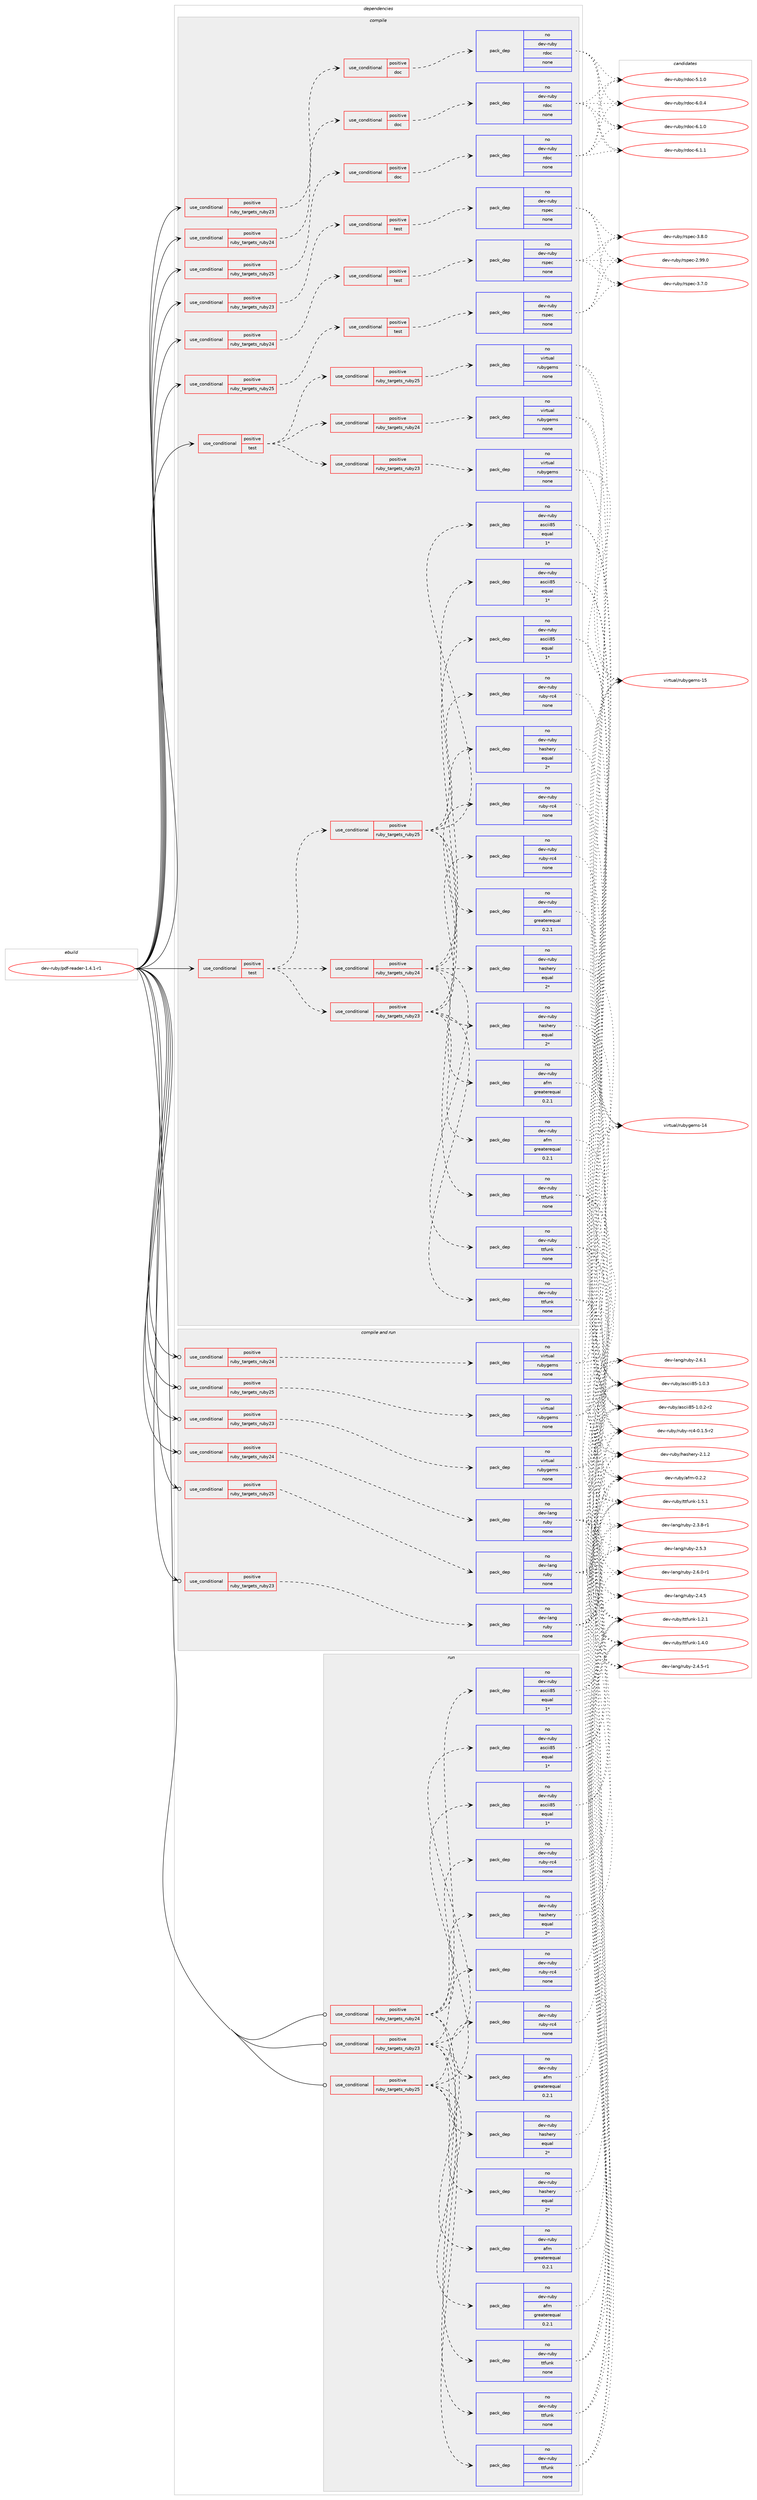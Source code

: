 digraph prolog {

# *************
# Graph options
# *************

newrank=true;
concentrate=true;
compound=true;
graph [rankdir=LR,fontname=Helvetica,fontsize=10,ranksep=1.5];#, ranksep=2.5, nodesep=0.2];
edge  [arrowhead=vee];
node  [fontname=Helvetica,fontsize=10];

# **********
# The ebuild
# **********

subgraph cluster_leftcol {
color=gray;
rank=same;
label=<<i>ebuild</i>>;
id [label="dev-ruby/pdf-reader-1.4.1-r1", color=red, width=4, href="../dev-ruby/pdf-reader-1.4.1-r1.svg"];
}

# ****************
# The dependencies
# ****************

subgraph cluster_midcol {
color=gray;
label=<<i>dependencies</i>>;
subgraph cluster_compile {
fillcolor="#eeeeee";
style=filled;
label=<<i>compile</i>>;
subgraph cond409122 {
dependency1510976 [label=<<TABLE BORDER="0" CELLBORDER="1" CELLSPACING="0" CELLPADDING="4"><TR><TD ROWSPAN="3" CELLPADDING="10">use_conditional</TD></TR><TR><TD>positive</TD></TR><TR><TD>ruby_targets_ruby23</TD></TR></TABLE>>, shape=none, color=red];
subgraph cond409123 {
dependency1510977 [label=<<TABLE BORDER="0" CELLBORDER="1" CELLSPACING="0" CELLPADDING="4"><TR><TD ROWSPAN="3" CELLPADDING="10">use_conditional</TD></TR><TR><TD>positive</TD></TR><TR><TD>doc</TD></TR></TABLE>>, shape=none, color=red];
subgraph pack1078348 {
dependency1510978 [label=<<TABLE BORDER="0" CELLBORDER="1" CELLSPACING="0" CELLPADDING="4" WIDTH="220"><TR><TD ROWSPAN="6" CELLPADDING="30">pack_dep</TD></TR><TR><TD WIDTH="110">no</TD></TR><TR><TD>dev-ruby</TD></TR><TR><TD>rdoc</TD></TR><TR><TD>none</TD></TR><TR><TD></TD></TR></TABLE>>, shape=none, color=blue];
}
dependency1510977:e -> dependency1510978:w [weight=20,style="dashed",arrowhead="vee"];
}
dependency1510976:e -> dependency1510977:w [weight=20,style="dashed",arrowhead="vee"];
}
id:e -> dependency1510976:w [weight=20,style="solid",arrowhead="vee"];
subgraph cond409124 {
dependency1510979 [label=<<TABLE BORDER="0" CELLBORDER="1" CELLSPACING="0" CELLPADDING="4"><TR><TD ROWSPAN="3" CELLPADDING="10">use_conditional</TD></TR><TR><TD>positive</TD></TR><TR><TD>ruby_targets_ruby23</TD></TR></TABLE>>, shape=none, color=red];
subgraph cond409125 {
dependency1510980 [label=<<TABLE BORDER="0" CELLBORDER="1" CELLSPACING="0" CELLPADDING="4"><TR><TD ROWSPAN="3" CELLPADDING="10">use_conditional</TD></TR><TR><TD>positive</TD></TR><TR><TD>test</TD></TR></TABLE>>, shape=none, color=red];
subgraph pack1078349 {
dependency1510981 [label=<<TABLE BORDER="0" CELLBORDER="1" CELLSPACING="0" CELLPADDING="4" WIDTH="220"><TR><TD ROWSPAN="6" CELLPADDING="30">pack_dep</TD></TR><TR><TD WIDTH="110">no</TD></TR><TR><TD>dev-ruby</TD></TR><TR><TD>rspec</TD></TR><TR><TD>none</TD></TR><TR><TD></TD></TR></TABLE>>, shape=none, color=blue];
}
dependency1510980:e -> dependency1510981:w [weight=20,style="dashed",arrowhead="vee"];
}
dependency1510979:e -> dependency1510980:w [weight=20,style="dashed",arrowhead="vee"];
}
id:e -> dependency1510979:w [weight=20,style="solid",arrowhead="vee"];
subgraph cond409126 {
dependency1510982 [label=<<TABLE BORDER="0" CELLBORDER="1" CELLSPACING="0" CELLPADDING="4"><TR><TD ROWSPAN="3" CELLPADDING="10">use_conditional</TD></TR><TR><TD>positive</TD></TR><TR><TD>ruby_targets_ruby24</TD></TR></TABLE>>, shape=none, color=red];
subgraph cond409127 {
dependency1510983 [label=<<TABLE BORDER="0" CELLBORDER="1" CELLSPACING="0" CELLPADDING="4"><TR><TD ROWSPAN="3" CELLPADDING="10">use_conditional</TD></TR><TR><TD>positive</TD></TR><TR><TD>doc</TD></TR></TABLE>>, shape=none, color=red];
subgraph pack1078350 {
dependency1510984 [label=<<TABLE BORDER="0" CELLBORDER="1" CELLSPACING="0" CELLPADDING="4" WIDTH="220"><TR><TD ROWSPAN="6" CELLPADDING="30">pack_dep</TD></TR><TR><TD WIDTH="110">no</TD></TR><TR><TD>dev-ruby</TD></TR><TR><TD>rdoc</TD></TR><TR><TD>none</TD></TR><TR><TD></TD></TR></TABLE>>, shape=none, color=blue];
}
dependency1510983:e -> dependency1510984:w [weight=20,style="dashed",arrowhead="vee"];
}
dependency1510982:e -> dependency1510983:w [weight=20,style="dashed",arrowhead="vee"];
}
id:e -> dependency1510982:w [weight=20,style="solid",arrowhead="vee"];
subgraph cond409128 {
dependency1510985 [label=<<TABLE BORDER="0" CELLBORDER="1" CELLSPACING="0" CELLPADDING="4"><TR><TD ROWSPAN="3" CELLPADDING="10">use_conditional</TD></TR><TR><TD>positive</TD></TR><TR><TD>ruby_targets_ruby24</TD></TR></TABLE>>, shape=none, color=red];
subgraph cond409129 {
dependency1510986 [label=<<TABLE BORDER="0" CELLBORDER="1" CELLSPACING="0" CELLPADDING="4"><TR><TD ROWSPAN="3" CELLPADDING="10">use_conditional</TD></TR><TR><TD>positive</TD></TR><TR><TD>test</TD></TR></TABLE>>, shape=none, color=red];
subgraph pack1078351 {
dependency1510987 [label=<<TABLE BORDER="0" CELLBORDER="1" CELLSPACING="0" CELLPADDING="4" WIDTH="220"><TR><TD ROWSPAN="6" CELLPADDING="30">pack_dep</TD></TR><TR><TD WIDTH="110">no</TD></TR><TR><TD>dev-ruby</TD></TR><TR><TD>rspec</TD></TR><TR><TD>none</TD></TR><TR><TD></TD></TR></TABLE>>, shape=none, color=blue];
}
dependency1510986:e -> dependency1510987:w [weight=20,style="dashed",arrowhead="vee"];
}
dependency1510985:e -> dependency1510986:w [weight=20,style="dashed",arrowhead="vee"];
}
id:e -> dependency1510985:w [weight=20,style="solid",arrowhead="vee"];
subgraph cond409130 {
dependency1510988 [label=<<TABLE BORDER="0" CELLBORDER="1" CELLSPACING="0" CELLPADDING="4"><TR><TD ROWSPAN="3" CELLPADDING="10">use_conditional</TD></TR><TR><TD>positive</TD></TR><TR><TD>ruby_targets_ruby25</TD></TR></TABLE>>, shape=none, color=red];
subgraph cond409131 {
dependency1510989 [label=<<TABLE BORDER="0" CELLBORDER="1" CELLSPACING="0" CELLPADDING="4"><TR><TD ROWSPAN="3" CELLPADDING="10">use_conditional</TD></TR><TR><TD>positive</TD></TR><TR><TD>doc</TD></TR></TABLE>>, shape=none, color=red];
subgraph pack1078352 {
dependency1510990 [label=<<TABLE BORDER="0" CELLBORDER="1" CELLSPACING="0" CELLPADDING="4" WIDTH="220"><TR><TD ROWSPAN="6" CELLPADDING="30">pack_dep</TD></TR><TR><TD WIDTH="110">no</TD></TR><TR><TD>dev-ruby</TD></TR><TR><TD>rdoc</TD></TR><TR><TD>none</TD></TR><TR><TD></TD></TR></TABLE>>, shape=none, color=blue];
}
dependency1510989:e -> dependency1510990:w [weight=20,style="dashed",arrowhead="vee"];
}
dependency1510988:e -> dependency1510989:w [weight=20,style="dashed",arrowhead="vee"];
}
id:e -> dependency1510988:w [weight=20,style="solid",arrowhead="vee"];
subgraph cond409132 {
dependency1510991 [label=<<TABLE BORDER="0" CELLBORDER="1" CELLSPACING="0" CELLPADDING="4"><TR><TD ROWSPAN="3" CELLPADDING="10">use_conditional</TD></TR><TR><TD>positive</TD></TR><TR><TD>ruby_targets_ruby25</TD></TR></TABLE>>, shape=none, color=red];
subgraph cond409133 {
dependency1510992 [label=<<TABLE BORDER="0" CELLBORDER="1" CELLSPACING="0" CELLPADDING="4"><TR><TD ROWSPAN="3" CELLPADDING="10">use_conditional</TD></TR><TR><TD>positive</TD></TR><TR><TD>test</TD></TR></TABLE>>, shape=none, color=red];
subgraph pack1078353 {
dependency1510993 [label=<<TABLE BORDER="0" CELLBORDER="1" CELLSPACING="0" CELLPADDING="4" WIDTH="220"><TR><TD ROWSPAN="6" CELLPADDING="30">pack_dep</TD></TR><TR><TD WIDTH="110">no</TD></TR><TR><TD>dev-ruby</TD></TR><TR><TD>rspec</TD></TR><TR><TD>none</TD></TR><TR><TD></TD></TR></TABLE>>, shape=none, color=blue];
}
dependency1510992:e -> dependency1510993:w [weight=20,style="dashed",arrowhead="vee"];
}
dependency1510991:e -> dependency1510992:w [weight=20,style="dashed",arrowhead="vee"];
}
id:e -> dependency1510991:w [weight=20,style="solid",arrowhead="vee"];
subgraph cond409134 {
dependency1510994 [label=<<TABLE BORDER="0" CELLBORDER="1" CELLSPACING="0" CELLPADDING="4"><TR><TD ROWSPAN="3" CELLPADDING="10">use_conditional</TD></TR><TR><TD>positive</TD></TR><TR><TD>test</TD></TR></TABLE>>, shape=none, color=red];
subgraph cond409135 {
dependency1510995 [label=<<TABLE BORDER="0" CELLBORDER="1" CELLSPACING="0" CELLPADDING="4"><TR><TD ROWSPAN="3" CELLPADDING="10">use_conditional</TD></TR><TR><TD>positive</TD></TR><TR><TD>ruby_targets_ruby23</TD></TR></TABLE>>, shape=none, color=red];
subgraph pack1078354 {
dependency1510996 [label=<<TABLE BORDER="0" CELLBORDER="1" CELLSPACING="0" CELLPADDING="4" WIDTH="220"><TR><TD ROWSPAN="6" CELLPADDING="30">pack_dep</TD></TR><TR><TD WIDTH="110">no</TD></TR><TR><TD>dev-ruby</TD></TR><TR><TD>afm</TD></TR><TR><TD>greaterequal</TD></TR><TR><TD>0.2.1</TD></TR></TABLE>>, shape=none, color=blue];
}
dependency1510995:e -> dependency1510996:w [weight=20,style="dashed",arrowhead="vee"];
subgraph pack1078355 {
dependency1510997 [label=<<TABLE BORDER="0" CELLBORDER="1" CELLSPACING="0" CELLPADDING="4" WIDTH="220"><TR><TD ROWSPAN="6" CELLPADDING="30">pack_dep</TD></TR><TR><TD WIDTH="110">no</TD></TR><TR><TD>dev-ruby</TD></TR><TR><TD>ascii85</TD></TR><TR><TD>equal</TD></TR><TR><TD>1*</TD></TR></TABLE>>, shape=none, color=blue];
}
dependency1510995:e -> dependency1510997:w [weight=20,style="dashed",arrowhead="vee"];
subgraph pack1078356 {
dependency1510998 [label=<<TABLE BORDER="0" CELLBORDER="1" CELLSPACING="0" CELLPADDING="4" WIDTH="220"><TR><TD ROWSPAN="6" CELLPADDING="30">pack_dep</TD></TR><TR><TD WIDTH="110">no</TD></TR><TR><TD>dev-ruby</TD></TR><TR><TD>hashery</TD></TR><TR><TD>equal</TD></TR><TR><TD>2*</TD></TR></TABLE>>, shape=none, color=blue];
}
dependency1510995:e -> dependency1510998:w [weight=20,style="dashed",arrowhead="vee"];
subgraph pack1078357 {
dependency1510999 [label=<<TABLE BORDER="0" CELLBORDER="1" CELLSPACING="0" CELLPADDING="4" WIDTH="220"><TR><TD ROWSPAN="6" CELLPADDING="30">pack_dep</TD></TR><TR><TD WIDTH="110">no</TD></TR><TR><TD>dev-ruby</TD></TR><TR><TD>ttfunk</TD></TR><TR><TD>none</TD></TR><TR><TD></TD></TR></TABLE>>, shape=none, color=blue];
}
dependency1510995:e -> dependency1510999:w [weight=20,style="dashed",arrowhead="vee"];
subgraph pack1078358 {
dependency1511000 [label=<<TABLE BORDER="0" CELLBORDER="1" CELLSPACING="0" CELLPADDING="4" WIDTH="220"><TR><TD ROWSPAN="6" CELLPADDING="30">pack_dep</TD></TR><TR><TD WIDTH="110">no</TD></TR><TR><TD>dev-ruby</TD></TR><TR><TD>ruby-rc4</TD></TR><TR><TD>none</TD></TR><TR><TD></TD></TR></TABLE>>, shape=none, color=blue];
}
dependency1510995:e -> dependency1511000:w [weight=20,style="dashed",arrowhead="vee"];
}
dependency1510994:e -> dependency1510995:w [weight=20,style="dashed",arrowhead="vee"];
subgraph cond409136 {
dependency1511001 [label=<<TABLE BORDER="0" CELLBORDER="1" CELLSPACING="0" CELLPADDING="4"><TR><TD ROWSPAN="3" CELLPADDING="10">use_conditional</TD></TR><TR><TD>positive</TD></TR><TR><TD>ruby_targets_ruby24</TD></TR></TABLE>>, shape=none, color=red];
subgraph pack1078359 {
dependency1511002 [label=<<TABLE BORDER="0" CELLBORDER="1" CELLSPACING="0" CELLPADDING="4" WIDTH="220"><TR><TD ROWSPAN="6" CELLPADDING="30">pack_dep</TD></TR><TR><TD WIDTH="110">no</TD></TR><TR><TD>dev-ruby</TD></TR><TR><TD>afm</TD></TR><TR><TD>greaterequal</TD></TR><TR><TD>0.2.1</TD></TR></TABLE>>, shape=none, color=blue];
}
dependency1511001:e -> dependency1511002:w [weight=20,style="dashed",arrowhead="vee"];
subgraph pack1078360 {
dependency1511003 [label=<<TABLE BORDER="0" CELLBORDER="1" CELLSPACING="0" CELLPADDING="4" WIDTH="220"><TR><TD ROWSPAN="6" CELLPADDING="30">pack_dep</TD></TR><TR><TD WIDTH="110">no</TD></TR><TR><TD>dev-ruby</TD></TR><TR><TD>ascii85</TD></TR><TR><TD>equal</TD></TR><TR><TD>1*</TD></TR></TABLE>>, shape=none, color=blue];
}
dependency1511001:e -> dependency1511003:w [weight=20,style="dashed",arrowhead="vee"];
subgraph pack1078361 {
dependency1511004 [label=<<TABLE BORDER="0" CELLBORDER="1" CELLSPACING="0" CELLPADDING="4" WIDTH="220"><TR><TD ROWSPAN="6" CELLPADDING="30">pack_dep</TD></TR><TR><TD WIDTH="110">no</TD></TR><TR><TD>dev-ruby</TD></TR><TR><TD>hashery</TD></TR><TR><TD>equal</TD></TR><TR><TD>2*</TD></TR></TABLE>>, shape=none, color=blue];
}
dependency1511001:e -> dependency1511004:w [weight=20,style="dashed",arrowhead="vee"];
subgraph pack1078362 {
dependency1511005 [label=<<TABLE BORDER="0" CELLBORDER="1" CELLSPACING="0" CELLPADDING="4" WIDTH="220"><TR><TD ROWSPAN="6" CELLPADDING="30">pack_dep</TD></TR><TR><TD WIDTH="110">no</TD></TR><TR><TD>dev-ruby</TD></TR><TR><TD>ttfunk</TD></TR><TR><TD>none</TD></TR><TR><TD></TD></TR></TABLE>>, shape=none, color=blue];
}
dependency1511001:e -> dependency1511005:w [weight=20,style="dashed",arrowhead="vee"];
subgraph pack1078363 {
dependency1511006 [label=<<TABLE BORDER="0" CELLBORDER="1" CELLSPACING="0" CELLPADDING="4" WIDTH="220"><TR><TD ROWSPAN="6" CELLPADDING="30">pack_dep</TD></TR><TR><TD WIDTH="110">no</TD></TR><TR><TD>dev-ruby</TD></TR><TR><TD>ruby-rc4</TD></TR><TR><TD>none</TD></TR><TR><TD></TD></TR></TABLE>>, shape=none, color=blue];
}
dependency1511001:e -> dependency1511006:w [weight=20,style="dashed",arrowhead="vee"];
}
dependency1510994:e -> dependency1511001:w [weight=20,style="dashed",arrowhead="vee"];
subgraph cond409137 {
dependency1511007 [label=<<TABLE BORDER="0" CELLBORDER="1" CELLSPACING="0" CELLPADDING="4"><TR><TD ROWSPAN="3" CELLPADDING="10">use_conditional</TD></TR><TR><TD>positive</TD></TR><TR><TD>ruby_targets_ruby25</TD></TR></TABLE>>, shape=none, color=red];
subgraph pack1078364 {
dependency1511008 [label=<<TABLE BORDER="0" CELLBORDER="1" CELLSPACING="0" CELLPADDING="4" WIDTH="220"><TR><TD ROWSPAN="6" CELLPADDING="30">pack_dep</TD></TR><TR><TD WIDTH="110">no</TD></TR><TR><TD>dev-ruby</TD></TR><TR><TD>afm</TD></TR><TR><TD>greaterequal</TD></TR><TR><TD>0.2.1</TD></TR></TABLE>>, shape=none, color=blue];
}
dependency1511007:e -> dependency1511008:w [weight=20,style="dashed",arrowhead="vee"];
subgraph pack1078365 {
dependency1511009 [label=<<TABLE BORDER="0" CELLBORDER="1" CELLSPACING="0" CELLPADDING="4" WIDTH="220"><TR><TD ROWSPAN="6" CELLPADDING="30">pack_dep</TD></TR><TR><TD WIDTH="110">no</TD></TR><TR><TD>dev-ruby</TD></TR><TR><TD>ascii85</TD></TR><TR><TD>equal</TD></TR><TR><TD>1*</TD></TR></TABLE>>, shape=none, color=blue];
}
dependency1511007:e -> dependency1511009:w [weight=20,style="dashed",arrowhead="vee"];
subgraph pack1078366 {
dependency1511010 [label=<<TABLE BORDER="0" CELLBORDER="1" CELLSPACING="0" CELLPADDING="4" WIDTH="220"><TR><TD ROWSPAN="6" CELLPADDING="30">pack_dep</TD></TR><TR><TD WIDTH="110">no</TD></TR><TR><TD>dev-ruby</TD></TR><TR><TD>hashery</TD></TR><TR><TD>equal</TD></TR><TR><TD>2*</TD></TR></TABLE>>, shape=none, color=blue];
}
dependency1511007:e -> dependency1511010:w [weight=20,style="dashed",arrowhead="vee"];
subgraph pack1078367 {
dependency1511011 [label=<<TABLE BORDER="0" CELLBORDER="1" CELLSPACING="0" CELLPADDING="4" WIDTH="220"><TR><TD ROWSPAN="6" CELLPADDING="30">pack_dep</TD></TR><TR><TD WIDTH="110">no</TD></TR><TR><TD>dev-ruby</TD></TR><TR><TD>ttfunk</TD></TR><TR><TD>none</TD></TR><TR><TD></TD></TR></TABLE>>, shape=none, color=blue];
}
dependency1511007:e -> dependency1511011:w [weight=20,style="dashed",arrowhead="vee"];
subgraph pack1078368 {
dependency1511012 [label=<<TABLE BORDER="0" CELLBORDER="1" CELLSPACING="0" CELLPADDING="4" WIDTH="220"><TR><TD ROWSPAN="6" CELLPADDING="30">pack_dep</TD></TR><TR><TD WIDTH="110">no</TD></TR><TR><TD>dev-ruby</TD></TR><TR><TD>ruby-rc4</TD></TR><TR><TD>none</TD></TR><TR><TD></TD></TR></TABLE>>, shape=none, color=blue];
}
dependency1511007:e -> dependency1511012:w [weight=20,style="dashed",arrowhead="vee"];
}
dependency1510994:e -> dependency1511007:w [weight=20,style="dashed",arrowhead="vee"];
}
id:e -> dependency1510994:w [weight=20,style="solid",arrowhead="vee"];
subgraph cond409138 {
dependency1511013 [label=<<TABLE BORDER="0" CELLBORDER="1" CELLSPACING="0" CELLPADDING="4"><TR><TD ROWSPAN="3" CELLPADDING="10">use_conditional</TD></TR><TR><TD>positive</TD></TR><TR><TD>test</TD></TR></TABLE>>, shape=none, color=red];
subgraph cond409139 {
dependency1511014 [label=<<TABLE BORDER="0" CELLBORDER="1" CELLSPACING="0" CELLPADDING="4"><TR><TD ROWSPAN="3" CELLPADDING="10">use_conditional</TD></TR><TR><TD>positive</TD></TR><TR><TD>ruby_targets_ruby23</TD></TR></TABLE>>, shape=none, color=red];
subgraph pack1078369 {
dependency1511015 [label=<<TABLE BORDER="0" CELLBORDER="1" CELLSPACING="0" CELLPADDING="4" WIDTH="220"><TR><TD ROWSPAN="6" CELLPADDING="30">pack_dep</TD></TR><TR><TD WIDTH="110">no</TD></TR><TR><TD>virtual</TD></TR><TR><TD>rubygems</TD></TR><TR><TD>none</TD></TR><TR><TD></TD></TR></TABLE>>, shape=none, color=blue];
}
dependency1511014:e -> dependency1511015:w [weight=20,style="dashed",arrowhead="vee"];
}
dependency1511013:e -> dependency1511014:w [weight=20,style="dashed",arrowhead="vee"];
subgraph cond409140 {
dependency1511016 [label=<<TABLE BORDER="0" CELLBORDER="1" CELLSPACING="0" CELLPADDING="4"><TR><TD ROWSPAN="3" CELLPADDING="10">use_conditional</TD></TR><TR><TD>positive</TD></TR><TR><TD>ruby_targets_ruby24</TD></TR></TABLE>>, shape=none, color=red];
subgraph pack1078370 {
dependency1511017 [label=<<TABLE BORDER="0" CELLBORDER="1" CELLSPACING="0" CELLPADDING="4" WIDTH="220"><TR><TD ROWSPAN="6" CELLPADDING="30">pack_dep</TD></TR><TR><TD WIDTH="110">no</TD></TR><TR><TD>virtual</TD></TR><TR><TD>rubygems</TD></TR><TR><TD>none</TD></TR><TR><TD></TD></TR></TABLE>>, shape=none, color=blue];
}
dependency1511016:e -> dependency1511017:w [weight=20,style="dashed",arrowhead="vee"];
}
dependency1511013:e -> dependency1511016:w [weight=20,style="dashed",arrowhead="vee"];
subgraph cond409141 {
dependency1511018 [label=<<TABLE BORDER="0" CELLBORDER="1" CELLSPACING="0" CELLPADDING="4"><TR><TD ROWSPAN="3" CELLPADDING="10">use_conditional</TD></TR><TR><TD>positive</TD></TR><TR><TD>ruby_targets_ruby25</TD></TR></TABLE>>, shape=none, color=red];
subgraph pack1078371 {
dependency1511019 [label=<<TABLE BORDER="0" CELLBORDER="1" CELLSPACING="0" CELLPADDING="4" WIDTH="220"><TR><TD ROWSPAN="6" CELLPADDING="30">pack_dep</TD></TR><TR><TD WIDTH="110">no</TD></TR><TR><TD>virtual</TD></TR><TR><TD>rubygems</TD></TR><TR><TD>none</TD></TR><TR><TD></TD></TR></TABLE>>, shape=none, color=blue];
}
dependency1511018:e -> dependency1511019:w [weight=20,style="dashed",arrowhead="vee"];
}
dependency1511013:e -> dependency1511018:w [weight=20,style="dashed",arrowhead="vee"];
}
id:e -> dependency1511013:w [weight=20,style="solid",arrowhead="vee"];
}
subgraph cluster_compileandrun {
fillcolor="#eeeeee";
style=filled;
label=<<i>compile and run</i>>;
subgraph cond409142 {
dependency1511020 [label=<<TABLE BORDER="0" CELLBORDER="1" CELLSPACING="0" CELLPADDING="4"><TR><TD ROWSPAN="3" CELLPADDING="10">use_conditional</TD></TR><TR><TD>positive</TD></TR><TR><TD>ruby_targets_ruby23</TD></TR></TABLE>>, shape=none, color=red];
subgraph pack1078372 {
dependency1511021 [label=<<TABLE BORDER="0" CELLBORDER="1" CELLSPACING="0" CELLPADDING="4" WIDTH="220"><TR><TD ROWSPAN="6" CELLPADDING="30">pack_dep</TD></TR><TR><TD WIDTH="110">no</TD></TR><TR><TD>dev-lang</TD></TR><TR><TD>ruby</TD></TR><TR><TD>none</TD></TR><TR><TD></TD></TR></TABLE>>, shape=none, color=blue];
}
dependency1511020:e -> dependency1511021:w [weight=20,style="dashed",arrowhead="vee"];
}
id:e -> dependency1511020:w [weight=20,style="solid",arrowhead="odotvee"];
subgraph cond409143 {
dependency1511022 [label=<<TABLE BORDER="0" CELLBORDER="1" CELLSPACING="0" CELLPADDING="4"><TR><TD ROWSPAN="3" CELLPADDING="10">use_conditional</TD></TR><TR><TD>positive</TD></TR><TR><TD>ruby_targets_ruby23</TD></TR></TABLE>>, shape=none, color=red];
subgraph pack1078373 {
dependency1511023 [label=<<TABLE BORDER="0" CELLBORDER="1" CELLSPACING="0" CELLPADDING="4" WIDTH="220"><TR><TD ROWSPAN="6" CELLPADDING="30">pack_dep</TD></TR><TR><TD WIDTH="110">no</TD></TR><TR><TD>virtual</TD></TR><TR><TD>rubygems</TD></TR><TR><TD>none</TD></TR><TR><TD></TD></TR></TABLE>>, shape=none, color=blue];
}
dependency1511022:e -> dependency1511023:w [weight=20,style="dashed",arrowhead="vee"];
}
id:e -> dependency1511022:w [weight=20,style="solid",arrowhead="odotvee"];
subgraph cond409144 {
dependency1511024 [label=<<TABLE BORDER="0" CELLBORDER="1" CELLSPACING="0" CELLPADDING="4"><TR><TD ROWSPAN="3" CELLPADDING="10">use_conditional</TD></TR><TR><TD>positive</TD></TR><TR><TD>ruby_targets_ruby24</TD></TR></TABLE>>, shape=none, color=red];
subgraph pack1078374 {
dependency1511025 [label=<<TABLE BORDER="0" CELLBORDER="1" CELLSPACING="0" CELLPADDING="4" WIDTH="220"><TR><TD ROWSPAN="6" CELLPADDING="30">pack_dep</TD></TR><TR><TD WIDTH="110">no</TD></TR><TR><TD>dev-lang</TD></TR><TR><TD>ruby</TD></TR><TR><TD>none</TD></TR><TR><TD></TD></TR></TABLE>>, shape=none, color=blue];
}
dependency1511024:e -> dependency1511025:w [weight=20,style="dashed",arrowhead="vee"];
}
id:e -> dependency1511024:w [weight=20,style="solid",arrowhead="odotvee"];
subgraph cond409145 {
dependency1511026 [label=<<TABLE BORDER="0" CELLBORDER="1" CELLSPACING="0" CELLPADDING="4"><TR><TD ROWSPAN="3" CELLPADDING="10">use_conditional</TD></TR><TR><TD>positive</TD></TR><TR><TD>ruby_targets_ruby24</TD></TR></TABLE>>, shape=none, color=red];
subgraph pack1078375 {
dependency1511027 [label=<<TABLE BORDER="0" CELLBORDER="1" CELLSPACING="0" CELLPADDING="4" WIDTH="220"><TR><TD ROWSPAN="6" CELLPADDING="30">pack_dep</TD></TR><TR><TD WIDTH="110">no</TD></TR><TR><TD>virtual</TD></TR><TR><TD>rubygems</TD></TR><TR><TD>none</TD></TR><TR><TD></TD></TR></TABLE>>, shape=none, color=blue];
}
dependency1511026:e -> dependency1511027:w [weight=20,style="dashed",arrowhead="vee"];
}
id:e -> dependency1511026:w [weight=20,style="solid",arrowhead="odotvee"];
subgraph cond409146 {
dependency1511028 [label=<<TABLE BORDER="0" CELLBORDER="1" CELLSPACING="0" CELLPADDING="4"><TR><TD ROWSPAN="3" CELLPADDING="10">use_conditional</TD></TR><TR><TD>positive</TD></TR><TR><TD>ruby_targets_ruby25</TD></TR></TABLE>>, shape=none, color=red];
subgraph pack1078376 {
dependency1511029 [label=<<TABLE BORDER="0" CELLBORDER="1" CELLSPACING="0" CELLPADDING="4" WIDTH="220"><TR><TD ROWSPAN="6" CELLPADDING="30">pack_dep</TD></TR><TR><TD WIDTH="110">no</TD></TR><TR><TD>dev-lang</TD></TR><TR><TD>ruby</TD></TR><TR><TD>none</TD></TR><TR><TD></TD></TR></TABLE>>, shape=none, color=blue];
}
dependency1511028:e -> dependency1511029:w [weight=20,style="dashed",arrowhead="vee"];
}
id:e -> dependency1511028:w [weight=20,style="solid",arrowhead="odotvee"];
subgraph cond409147 {
dependency1511030 [label=<<TABLE BORDER="0" CELLBORDER="1" CELLSPACING="0" CELLPADDING="4"><TR><TD ROWSPAN="3" CELLPADDING="10">use_conditional</TD></TR><TR><TD>positive</TD></TR><TR><TD>ruby_targets_ruby25</TD></TR></TABLE>>, shape=none, color=red];
subgraph pack1078377 {
dependency1511031 [label=<<TABLE BORDER="0" CELLBORDER="1" CELLSPACING="0" CELLPADDING="4" WIDTH="220"><TR><TD ROWSPAN="6" CELLPADDING="30">pack_dep</TD></TR><TR><TD WIDTH="110">no</TD></TR><TR><TD>virtual</TD></TR><TR><TD>rubygems</TD></TR><TR><TD>none</TD></TR><TR><TD></TD></TR></TABLE>>, shape=none, color=blue];
}
dependency1511030:e -> dependency1511031:w [weight=20,style="dashed",arrowhead="vee"];
}
id:e -> dependency1511030:w [weight=20,style="solid",arrowhead="odotvee"];
}
subgraph cluster_run {
fillcolor="#eeeeee";
style=filled;
label=<<i>run</i>>;
subgraph cond409148 {
dependency1511032 [label=<<TABLE BORDER="0" CELLBORDER="1" CELLSPACING="0" CELLPADDING="4"><TR><TD ROWSPAN="3" CELLPADDING="10">use_conditional</TD></TR><TR><TD>positive</TD></TR><TR><TD>ruby_targets_ruby23</TD></TR></TABLE>>, shape=none, color=red];
subgraph pack1078378 {
dependency1511033 [label=<<TABLE BORDER="0" CELLBORDER="1" CELLSPACING="0" CELLPADDING="4" WIDTH="220"><TR><TD ROWSPAN="6" CELLPADDING="30">pack_dep</TD></TR><TR><TD WIDTH="110">no</TD></TR><TR><TD>dev-ruby</TD></TR><TR><TD>afm</TD></TR><TR><TD>greaterequal</TD></TR><TR><TD>0.2.1</TD></TR></TABLE>>, shape=none, color=blue];
}
dependency1511032:e -> dependency1511033:w [weight=20,style="dashed",arrowhead="vee"];
subgraph pack1078379 {
dependency1511034 [label=<<TABLE BORDER="0" CELLBORDER="1" CELLSPACING="0" CELLPADDING="4" WIDTH="220"><TR><TD ROWSPAN="6" CELLPADDING="30">pack_dep</TD></TR><TR><TD WIDTH="110">no</TD></TR><TR><TD>dev-ruby</TD></TR><TR><TD>ascii85</TD></TR><TR><TD>equal</TD></TR><TR><TD>1*</TD></TR></TABLE>>, shape=none, color=blue];
}
dependency1511032:e -> dependency1511034:w [weight=20,style="dashed",arrowhead="vee"];
subgraph pack1078380 {
dependency1511035 [label=<<TABLE BORDER="0" CELLBORDER="1" CELLSPACING="0" CELLPADDING="4" WIDTH="220"><TR><TD ROWSPAN="6" CELLPADDING="30">pack_dep</TD></TR><TR><TD WIDTH="110">no</TD></TR><TR><TD>dev-ruby</TD></TR><TR><TD>hashery</TD></TR><TR><TD>equal</TD></TR><TR><TD>2*</TD></TR></TABLE>>, shape=none, color=blue];
}
dependency1511032:e -> dependency1511035:w [weight=20,style="dashed",arrowhead="vee"];
subgraph pack1078381 {
dependency1511036 [label=<<TABLE BORDER="0" CELLBORDER="1" CELLSPACING="0" CELLPADDING="4" WIDTH="220"><TR><TD ROWSPAN="6" CELLPADDING="30">pack_dep</TD></TR><TR><TD WIDTH="110">no</TD></TR><TR><TD>dev-ruby</TD></TR><TR><TD>ttfunk</TD></TR><TR><TD>none</TD></TR><TR><TD></TD></TR></TABLE>>, shape=none, color=blue];
}
dependency1511032:e -> dependency1511036:w [weight=20,style="dashed",arrowhead="vee"];
subgraph pack1078382 {
dependency1511037 [label=<<TABLE BORDER="0" CELLBORDER="1" CELLSPACING="0" CELLPADDING="4" WIDTH="220"><TR><TD ROWSPAN="6" CELLPADDING="30">pack_dep</TD></TR><TR><TD WIDTH="110">no</TD></TR><TR><TD>dev-ruby</TD></TR><TR><TD>ruby-rc4</TD></TR><TR><TD>none</TD></TR><TR><TD></TD></TR></TABLE>>, shape=none, color=blue];
}
dependency1511032:e -> dependency1511037:w [weight=20,style="dashed",arrowhead="vee"];
}
id:e -> dependency1511032:w [weight=20,style="solid",arrowhead="odot"];
subgraph cond409149 {
dependency1511038 [label=<<TABLE BORDER="0" CELLBORDER="1" CELLSPACING="0" CELLPADDING="4"><TR><TD ROWSPAN="3" CELLPADDING="10">use_conditional</TD></TR><TR><TD>positive</TD></TR><TR><TD>ruby_targets_ruby24</TD></TR></TABLE>>, shape=none, color=red];
subgraph pack1078383 {
dependency1511039 [label=<<TABLE BORDER="0" CELLBORDER="1" CELLSPACING="0" CELLPADDING="4" WIDTH="220"><TR><TD ROWSPAN="6" CELLPADDING="30">pack_dep</TD></TR><TR><TD WIDTH="110">no</TD></TR><TR><TD>dev-ruby</TD></TR><TR><TD>afm</TD></TR><TR><TD>greaterequal</TD></TR><TR><TD>0.2.1</TD></TR></TABLE>>, shape=none, color=blue];
}
dependency1511038:e -> dependency1511039:w [weight=20,style="dashed",arrowhead="vee"];
subgraph pack1078384 {
dependency1511040 [label=<<TABLE BORDER="0" CELLBORDER="1" CELLSPACING="0" CELLPADDING="4" WIDTH="220"><TR><TD ROWSPAN="6" CELLPADDING="30">pack_dep</TD></TR><TR><TD WIDTH="110">no</TD></TR><TR><TD>dev-ruby</TD></TR><TR><TD>ascii85</TD></TR><TR><TD>equal</TD></TR><TR><TD>1*</TD></TR></TABLE>>, shape=none, color=blue];
}
dependency1511038:e -> dependency1511040:w [weight=20,style="dashed",arrowhead="vee"];
subgraph pack1078385 {
dependency1511041 [label=<<TABLE BORDER="0" CELLBORDER="1" CELLSPACING="0" CELLPADDING="4" WIDTH="220"><TR><TD ROWSPAN="6" CELLPADDING="30">pack_dep</TD></TR><TR><TD WIDTH="110">no</TD></TR><TR><TD>dev-ruby</TD></TR><TR><TD>hashery</TD></TR><TR><TD>equal</TD></TR><TR><TD>2*</TD></TR></TABLE>>, shape=none, color=blue];
}
dependency1511038:e -> dependency1511041:w [weight=20,style="dashed",arrowhead="vee"];
subgraph pack1078386 {
dependency1511042 [label=<<TABLE BORDER="0" CELLBORDER="1" CELLSPACING="0" CELLPADDING="4" WIDTH="220"><TR><TD ROWSPAN="6" CELLPADDING="30">pack_dep</TD></TR><TR><TD WIDTH="110">no</TD></TR><TR><TD>dev-ruby</TD></TR><TR><TD>ttfunk</TD></TR><TR><TD>none</TD></TR><TR><TD></TD></TR></TABLE>>, shape=none, color=blue];
}
dependency1511038:e -> dependency1511042:w [weight=20,style="dashed",arrowhead="vee"];
subgraph pack1078387 {
dependency1511043 [label=<<TABLE BORDER="0" CELLBORDER="1" CELLSPACING="0" CELLPADDING="4" WIDTH="220"><TR><TD ROWSPAN="6" CELLPADDING="30">pack_dep</TD></TR><TR><TD WIDTH="110">no</TD></TR><TR><TD>dev-ruby</TD></TR><TR><TD>ruby-rc4</TD></TR><TR><TD>none</TD></TR><TR><TD></TD></TR></TABLE>>, shape=none, color=blue];
}
dependency1511038:e -> dependency1511043:w [weight=20,style="dashed",arrowhead="vee"];
}
id:e -> dependency1511038:w [weight=20,style="solid",arrowhead="odot"];
subgraph cond409150 {
dependency1511044 [label=<<TABLE BORDER="0" CELLBORDER="1" CELLSPACING="0" CELLPADDING="4"><TR><TD ROWSPAN="3" CELLPADDING="10">use_conditional</TD></TR><TR><TD>positive</TD></TR><TR><TD>ruby_targets_ruby25</TD></TR></TABLE>>, shape=none, color=red];
subgraph pack1078388 {
dependency1511045 [label=<<TABLE BORDER="0" CELLBORDER="1" CELLSPACING="0" CELLPADDING="4" WIDTH="220"><TR><TD ROWSPAN="6" CELLPADDING="30">pack_dep</TD></TR><TR><TD WIDTH="110">no</TD></TR><TR><TD>dev-ruby</TD></TR><TR><TD>afm</TD></TR><TR><TD>greaterequal</TD></TR><TR><TD>0.2.1</TD></TR></TABLE>>, shape=none, color=blue];
}
dependency1511044:e -> dependency1511045:w [weight=20,style="dashed",arrowhead="vee"];
subgraph pack1078389 {
dependency1511046 [label=<<TABLE BORDER="0" CELLBORDER="1" CELLSPACING="0" CELLPADDING="4" WIDTH="220"><TR><TD ROWSPAN="6" CELLPADDING="30">pack_dep</TD></TR><TR><TD WIDTH="110">no</TD></TR><TR><TD>dev-ruby</TD></TR><TR><TD>ascii85</TD></TR><TR><TD>equal</TD></TR><TR><TD>1*</TD></TR></TABLE>>, shape=none, color=blue];
}
dependency1511044:e -> dependency1511046:w [weight=20,style="dashed",arrowhead="vee"];
subgraph pack1078390 {
dependency1511047 [label=<<TABLE BORDER="0" CELLBORDER="1" CELLSPACING="0" CELLPADDING="4" WIDTH="220"><TR><TD ROWSPAN="6" CELLPADDING="30">pack_dep</TD></TR><TR><TD WIDTH="110">no</TD></TR><TR><TD>dev-ruby</TD></TR><TR><TD>hashery</TD></TR><TR><TD>equal</TD></TR><TR><TD>2*</TD></TR></TABLE>>, shape=none, color=blue];
}
dependency1511044:e -> dependency1511047:w [weight=20,style="dashed",arrowhead="vee"];
subgraph pack1078391 {
dependency1511048 [label=<<TABLE BORDER="0" CELLBORDER="1" CELLSPACING="0" CELLPADDING="4" WIDTH="220"><TR><TD ROWSPAN="6" CELLPADDING="30">pack_dep</TD></TR><TR><TD WIDTH="110">no</TD></TR><TR><TD>dev-ruby</TD></TR><TR><TD>ttfunk</TD></TR><TR><TD>none</TD></TR><TR><TD></TD></TR></TABLE>>, shape=none, color=blue];
}
dependency1511044:e -> dependency1511048:w [weight=20,style="dashed",arrowhead="vee"];
subgraph pack1078392 {
dependency1511049 [label=<<TABLE BORDER="0" CELLBORDER="1" CELLSPACING="0" CELLPADDING="4" WIDTH="220"><TR><TD ROWSPAN="6" CELLPADDING="30">pack_dep</TD></TR><TR><TD WIDTH="110">no</TD></TR><TR><TD>dev-ruby</TD></TR><TR><TD>ruby-rc4</TD></TR><TR><TD>none</TD></TR><TR><TD></TD></TR></TABLE>>, shape=none, color=blue];
}
dependency1511044:e -> dependency1511049:w [weight=20,style="dashed",arrowhead="vee"];
}
id:e -> dependency1511044:w [weight=20,style="solid",arrowhead="odot"];
}
}

# **************
# The candidates
# **************

subgraph cluster_choices {
rank=same;
color=gray;
label=<<i>candidates</i>>;

subgraph choice1078348 {
color=black;
nodesep=1;
choice10010111845114117981214711410011199455346494648 [label="dev-ruby/rdoc-5.1.0", color=red, width=4,href="../dev-ruby/rdoc-5.1.0.svg"];
choice10010111845114117981214711410011199455446484652 [label="dev-ruby/rdoc-6.0.4", color=red, width=4,href="../dev-ruby/rdoc-6.0.4.svg"];
choice10010111845114117981214711410011199455446494648 [label="dev-ruby/rdoc-6.1.0", color=red, width=4,href="../dev-ruby/rdoc-6.1.0.svg"];
choice10010111845114117981214711410011199455446494649 [label="dev-ruby/rdoc-6.1.1", color=red, width=4,href="../dev-ruby/rdoc-6.1.1.svg"];
dependency1510978:e -> choice10010111845114117981214711410011199455346494648:w [style=dotted,weight="100"];
dependency1510978:e -> choice10010111845114117981214711410011199455446484652:w [style=dotted,weight="100"];
dependency1510978:e -> choice10010111845114117981214711410011199455446494648:w [style=dotted,weight="100"];
dependency1510978:e -> choice10010111845114117981214711410011199455446494649:w [style=dotted,weight="100"];
}
subgraph choice1078349 {
color=black;
nodesep=1;
choice1001011184511411798121471141151121019945504657574648 [label="dev-ruby/rspec-2.99.0", color=red, width=4,href="../dev-ruby/rspec-2.99.0.svg"];
choice10010111845114117981214711411511210199455146554648 [label="dev-ruby/rspec-3.7.0", color=red, width=4,href="../dev-ruby/rspec-3.7.0.svg"];
choice10010111845114117981214711411511210199455146564648 [label="dev-ruby/rspec-3.8.0", color=red, width=4,href="../dev-ruby/rspec-3.8.0.svg"];
dependency1510981:e -> choice1001011184511411798121471141151121019945504657574648:w [style=dotted,weight="100"];
dependency1510981:e -> choice10010111845114117981214711411511210199455146554648:w [style=dotted,weight="100"];
dependency1510981:e -> choice10010111845114117981214711411511210199455146564648:w [style=dotted,weight="100"];
}
subgraph choice1078350 {
color=black;
nodesep=1;
choice10010111845114117981214711410011199455346494648 [label="dev-ruby/rdoc-5.1.0", color=red, width=4,href="../dev-ruby/rdoc-5.1.0.svg"];
choice10010111845114117981214711410011199455446484652 [label="dev-ruby/rdoc-6.0.4", color=red, width=4,href="../dev-ruby/rdoc-6.0.4.svg"];
choice10010111845114117981214711410011199455446494648 [label="dev-ruby/rdoc-6.1.0", color=red, width=4,href="../dev-ruby/rdoc-6.1.0.svg"];
choice10010111845114117981214711410011199455446494649 [label="dev-ruby/rdoc-6.1.1", color=red, width=4,href="../dev-ruby/rdoc-6.1.1.svg"];
dependency1510984:e -> choice10010111845114117981214711410011199455346494648:w [style=dotted,weight="100"];
dependency1510984:e -> choice10010111845114117981214711410011199455446484652:w [style=dotted,weight="100"];
dependency1510984:e -> choice10010111845114117981214711410011199455446494648:w [style=dotted,weight="100"];
dependency1510984:e -> choice10010111845114117981214711410011199455446494649:w [style=dotted,weight="100"];
}
subgraph choice1078351 {
color=black;
nodesep=1;
choice1001011184511411798121471141151121019945504657574648 [label="dev-ruby/rspec-2.99.0", color=red, width=4,href="../dev-ruby/rspec-2.99.0.svg"];
choice10010111845114117981214711411511210199455146554648 [label="dev-ruby/rspec-3.7.0", color=red, width=4,href="../dev-ruby/rspec-3.7.0.svg"];
choice10010111845114117981214711411511210199455146564648 [label="dev-ruby/rspec-3.8.0", color=red, width=4,href="../dev-ruby/rspec-3.8.0.svg"];
dependency1510987:e -> choice1001011184511411798121471141151121019945504657574648:w [style=dotted,weight="100"];
dependency1510987:e -> choice10010111845114117981214711411511210199455146554648:w [style=dotted,weight="100"];
dependency1510987:e -> choice10010111845114117981214711411511210199455146564648:w [style=dotted,weight="100"];
}
subgraph choice1078352 {
color=black;
nodesep=1;
choice10010111845114117981214711410011199455346494648 [label="dev-ruby/rdoc-5.1.0", color=red, width=4,href="../dev-ruby/rdoc-5.1.0.svg"];
choice10010111845114117981214711410011199455446484652 [label="dev-ruby/rdoc-6.0.4", color=red, width=4,href="../dev-ruby/rdoc-6.0.4.svg"];
choice10010111845114117981214711410011199455446494648 [label="dev-ruby/rdoc-6.1.0", color=red, width=4,href="../dev-ruby/rdoc-6.1.0.svg"];
choice10010111845114117981214711410011199455446494649 [label="dev-ruby/rdoc-6.1.1", color=red, width=4,href="../dev-ruby/rdoc-6.1.1.svg"];
dependency1510990:e -> choice10010111845114117981214711410011199455346494648:w [style=dotted,weight="100"];
dependency1510990:e -> choice10010111845114117981214711410011199455446484652:w [style=dotted,weight="100"];
dependency1510990:e -> choice10010111845114117981214711410011199455446494648:w [style=dotted,weight="100"];
dependency1510990:e -> choice10010111845114117981214711410011199455446494649:w [style=dotted,weight="100"];
}
subgraph choice1078353 {
color=black;
nodesep=1;
choice1001011184511411798121471141151121019945504657574648 [label="dev-ruby/rspec-2.99.0", color=red, width=4,href="../dev-ruby/rspec-2.99.0.svg"];
choice10010111845114117981214711411511210199455146554648 [label="dev-ruby/rspec-3.7.0", color=red, width=4,href="../dev-ruby/rspec-3.7.0.svg"];
choice10010111845114117981214711411511210199455146564648 [label="dev-ruby/rspec-3.8.0", color=red, width=4,href="../dev-ruby/rspec-3.8.0.svg"];
dependency1510993:e -> choice1001011184511411798121471141151121019945504657574648:w [style=dotted,weight="100"];
dependency1510993:e -> choice10010111845114117981214711411511210199455146554648:w [style=dotted,weight="100"];
dependency1510993:e -> choice10010111845114117981214711411511210199455146564648:w [style=dotted,weight="100"];
}
subgraph choice1078354 {
color=black;
nodesep=1;
choice10010111845114117981214797102109454846504650 [label="dev-ruby/afm-0.2.2", color=red, width=4,href="../dev-ruby/afm-0.2.2.svg"];
dependency1510996:e -> choice10010111845114117981214797102109454846504650:w [style=dotted,weight="100"];
}
subgraph choice1078355 {
color=black;
nodesep=1;
choice100101118451141179812147971159910510556534549464846504511450 [label="dev-ruby/ascii85-1.0.2-r2", color=red, width=4,href="../dev-ruby/ascii85-1.0.2-r2.svg"];
choice10010111845114117981214797115991051055653454946484651 [label="dev-ruby/ascii85-1.0.3", color=red, width=4,href="../dev-ruby/ascii85-1.0.3.svg"];
dependency1510997:e -> choice100101118451141179812147971159910510556534549464846504511450:w [style=dotted,weight="100"];
dependency1510997:e -> choice10010111845114117981214797115991051055653454946484651:w [style=dotted,weight="100"];
}
subgraph choice1078356 {
color=black;
nodesep=1;
choice10010111845114117981214710497115104101114121455046494650 [label="dev-ruby/hashery-2.1.2", color=red, width=4,href="../dev-ruby/hashery-2.1.2.svg"];
dependency1510998:e -> choice10010111845114117981214710497115104101114121455046494650:w [style=dotted,weight="100"];
}
subgraph choice1078357 {
color=black;
nodesep=1;
choice100101118451141179812147116116102117110107454946504649 [label="dev-ruby/ttfunk-1.2.1", color=red, width=4,href="../dev-ruby/ttfunk-1.2.1.svg"];
choice100101118451141179812147116116102117110107454946524648 [label="dev-ruby/ttfunk-1.4.0", color=red, width=4,href="../dev-ruby/ttfunk-1.4.0.svg"];
choice100101118451141179812147116116102117110107454946534649 [label="dev-ruby/ttfunk-1.5.1", color=red, width=4,href="../dev-ruby/ttfunk-1.5.1.svg"];
dependency1510999:e -> choice100101118451141179812147116116102117110107454946504649:w [style=dotted,weight="100"];
dependency1510999:e -> choice100101118451141179812147116116102117110107454946524648:w [style=dotted,weight="100"];
dependency1510999:e -> choice100101118451141179812147116116102117110107454946534649:w [style=dotted,weight="100"];
}
subgraph choice1078358 {
color=black;
nodesep=1;
choice100101118451141179812147114117981214511499524548464946534511450 [label="dev-ruby/ruby-rc4-0.1.5-r2", color=red, width=4,href="../dev-ruby/ruby-rc4-0.1.5-r2.svg"];
dependency1511000:e -> choice100101118451141179812147114117981214511499524548464946534511450:w [style=dotted,weight="100"];
}
subgraph choice1078359 {
color=black;
nodesep=1;
choice10010111845114117981214797102109454846504650 [label="dev-ruby/afm-0.2.2", color=red, width=4,href="../dev-ruby/afm-0.2.2.svg"];
dependency1511002:e -> choice10010111845114117981214797102109454846504650:w [style=dotted,weight="100"];
}
subgraph choice1078360 {
color=black;
nodesep=1;
choice100101118451141179812147971159910510556534549464846504511450 [label="dev-ruby/ascii85-1.0.2-r2", color=red, width=4,href="../dev-ruby/ascii85-1.0.2-r2.svg"];
choice10010111845114117981214797115991051055653454946484651 [label="dev-ruby/ascii85-1.0.3", color=red, width=4,href="../dev-ruby/ascii85-1.0.3.svg"];
dependency1511003:e -> choice100101118451141179812147971159910510556534549464846504511450:w [style=dotted,weight="100"];
dependency1511003:e -> choice10010111845114117981214797115991051055653454946484651:w [style=dotted,weight="100"];
}
subgraph choice1078361 {
color=black;
nodesep=1;
choice10010111845114117981214710497115104101114121455046494650 [label="dev-ruby/hashery-2.1.2", color=red, width=4,href="../dev-ruby/hashery-2.1.2.svg"];
dependency1511004:e -> choice10010111845114117981214710497115104101114121455046494650:w [style=dotted,weight="100"];
}
subgraph choice1078362 {
color=black;
nodesep=1;
choice100101118451141179812147116116102117110107454946504649 [label="dev-ruby/ttfunk-1.2.1", color=red, width=4,href="../dev-ruby/ttfunk-1.2.1.svg"];
choice100101118451141179812147116116102117110107454946524648 [label="dev-ruby/ttfunk-1.4.0", color=red, width=4,href="../dev-ruby/ttfunk-1.4.0.svg"];
choice100101118451141179812147116116102117110107454946534649 [label="dev-ruby/ttfunk-1.5.1", color=red, width=4,href="../dev-ruby/ttfunk-1.5.1.svg"];
dependency1511005:e -> choice100101118451141179812147116116102117110107454946504649:w [style=dotted,weight="100"];
dependency1511005:e -> choice100101118451141179812147116116102117110107454946524648:w [style=dotted,weight="100"];
dependency1511005:e -> choice100101118451141179812147116116102117110107454946534649:w [style=dotted,weight="100"];
}
subgraph choice1078363 {
color=black;
nodesep=1;
choice100101118451141179812147114117981214511499524548464946534511450 [label="dev-ruby/ruby-rc4-0.1.5-r2", color=red, width=4,href="../dev-ruby/ruby-rc4-0.1.5-r2.svg"];
dependency1511006:e -> choice100101118451141179812147114117981214511499524548464946534511450:w [style=dotted,weight="100"];
}
subgraph choice1078364 {
color=black;
nodesep=1;
choice10010111845114117981214797102109454846504650 [label="dev-ruby/afm-0.2.2", color=red, width=4,href="../dev-ruby/afm-0.2.2.svg"];
dependency1511008:e -> choice10010111845114117981214797102109454846504650:w [style=dotted,weight="100"];
}
subgraph choice1078365 {
color=black;
nodesep=1;
choice100101118451141179812147971159910510556534549464846504511450 [label="dev-ruby/ascii85-1.0.2-r2", color=red, width=4,href="../dev-ruby/ascii85-1.0.2-r2.svg"];
choice10010111845114117981214797115991051055653454946484651 [label="dev-ruby/ascii85-1.0.3", color=red, width=4,href="../dev-ruby/ascii85-1.0.3.svg"];
dependency1511009:e -> choice100101118451141179812147971159910510556534549464846504511450:w [style=dotted,weight="100"];
dependency1511009:e -> choice10010111845114117981214797115991051055653454946484651:w [style=dotted,weight="100"];
}
subgraph choice1078366 {
color=black;
nodesep=1;
choice10010111845114117981214710497115104101114121455046494650 [label="dev-ruby/hashery-2.1.2", color=red, width=4,href="../dev-ruby/hashery-2.1.2.svg"];
dependency1511010:e -> choice10010111845114117981214710497115104101114121455046494650:w [style=dotted,weight="100"];
}
subgraph choice1078367 {
color=black;
nodesep=1;
choice100101118451141179812147116116102117110107454946504649 [label="dev-ruby/ttfunk-1.2.1", color=red, width=4,href="../dev-ruby/ttfunk-1.2.1.svg"];
choice100101118451141179812147116116102117110107454946524648 [label="dev-ruby/ttfunk-1.4.0", color=red, width=4,href="../dev-ruby/ttfunk-1.4.0.svg"];
choice100101118451141179812147116116102117110107454946534649 [label="dev-ruby/ttfunk-1.5.1", color=red, width=4,href="../dev-ruby/ttfunk-1.5.1.svg"];
dependency1511011:e -> choice100101118451141179812147116116102117110107454946504649:w [style=dotted,weight="100"];
dependency1511011:e -> choice100101118451141179812147116116102117110107454946524648:w [style=dotted,weight="100"];
dependency1511011:e -> choice100101118451141179812147116116102117110107454946534649:w [style=dotted,weight="100"];
}
subgraph choice1078368 {
color=black;
nodesep=1;
choice100101118451141179812147114117981214511499524548464946534511450 [label="dev-ruby/ruby-rc4-0.1.5-r2", color=red, width=4,href="../dev-ruby/ruby-rc4-0.1.5-r2.svg"];
dependency1511012:e -> choice100101118451141179812147114117981214511499524548464946534511450:w [style=dotted,weight="100"];
}
subgraph choice1078369 {
color=black;
nodesep=1;
choice118105114116117971084711411798121103101109115454952 [label="virtual/rubygems-14", color=red, width=4,href="../virtual/rubygems-14.svg"];
choice118105114116117971084711411798121103101109115454953 [label="virtual/rubygems-15", color=red, width=4,href="../virtual/rubygems-15.svg"];
dependency1511015:e -> choice118105114116117971084711411798121103101109115454952:w [style=dotted,weight="100"];
dependency1511015:e -> choice118105114116117971084711411798121103101109115454953:w [style=dotted,weight="100"];
}
subgraph choice1078370 {
color=black;
nodesep=1;
choice118105114116117971084711411798121103101109115454952 [label="virtual/rubygems-14", color=red, width=4,href="../virtual/rubygems-14.svg"];
choice118105114116117971084711411798121103101109115454953 [label="virtual/rubygems-15", color=red, width=4,href="../virtual/rubygems-15.svg"];
dependency1511017:e -> choice118105114116117971084711411798121103101109115454952:w [style=dotted,weight="100"];
dependency1511017:e -> choice118105114116117971084711411798121103101109115454953:w [style=dotted,weight="100"];
}
subgraph choice1078371 {
color=black;
nodesep=1;
choice118105114116117971084711411798121103101109115454952 [label="virtual/rubygems-14", color=red, width=4,href="../virtual/rubygems-14.svg"];
choice118105114116117971084711411798121103101109115454953 [label="virtual/rubygems-15", color=red, width=4,href="../virtual/rubygems-15.svg"];
dependency1511019:e -> choice118105114116117971084711411798121103101109115454952:w [style=dotted,weight="100"];
dependency1511019:e -> choice118105114116117971084711411798121103101109115454953:w [style=dotted,weight="100"];
}
subgraph choice1078372 {
color=black;
nodesep=1;
choice100101118451089711010347114117981214550465146564511449 [label="dev-lang/ruby-2.3.8-r1", color=red, width=4,href="../dev-lang/ruby-2.3.8-r1.svg"];
choice10010111845108971101034711411798121455046524653 [label="dev-lang/ruby-2.4.5", color=red, width=4,href="../dev-lang/ruby-2.4.5.svg"];
choice100101118451089711010347114117981214550465246534511449 [label="dev-lang/ruby-2.4.5-r1", color=red, width=4,href="../dev-lang/ruby-2.4.5-r1.svg"];
choice10010111845108971101034711411798121455046534651 [label="dev-lang/ruby-2.5.3", color=red, width=4,href="../dev-lang/ruby-2.5.3.svg"];
choice100101118451089711010347114117981214550465446484511449 [label="dev-lang/ruby-2.6.0-r1", color=red, width=4,href="../dev-lang/ruby-2.6.0-r1.svg"];
choice10010111845108971101034711411798121455046544649 [label="dev-lang/ruby-2.6.1", color=red, width=4,href="../dev-lang/ruby-2.6.1.svg"];
dependency1511021:e -> choice100101118451089711010347114117981214550465146564511449:w [style=dotted,weight="100"];
dependency1511021:e -> choice10010111845108971101034711411798121455046524653:w [style=dotted,weight="100"];
dependency1511021:e -> choice100101118451089711010347114117981214550465246534511449:w [style=dotted,weight="100"];
dependency1511021:e -> choice10010111845108971101034711411798121455046534651:w [style=dotted,weight="100"];
dependency1511021:e -> choice100101118451089711010347114117981214550465446484511449:w [style=dotted,weight="100"];
dependency1511021:e -> choice10010111845108971101034711411798121455046544649:w [style=dotted,weight="100"];
}
subgraph choice1078373 {
color=black;
nodesep=1;
choice118105114116117971084711411798121103101109115454952 [label="virtual/rubygems-14", color=red, width=4,href="../virtual/rubygems-14.svg"];
choice118105114116117971084711411798121103101109115454953 [label="virtual/rubygems-15", color=red, width=4,href="../virtual/rubygems-15.svg"];
dependency1511023:e -> choice118105114116117971084711411798121103101109115454952:w [style=dotted,weight="100"];
dependency1511023:e -> choice118105114116117971084711411798121103101109115454953:w [style=dotted,weight="100"];
}
subgraph choice1078374 {
color=black;
nodesep=1;
choice100101118451089711010347114117981214550465146564511449 [label="dev-lang/ruby-2.3.8-r1", color=red, width=4,href="../dev-lang/ruby-2.3.8-r1.svg"];
choice10010111845108971101034711411798121455046524653 [label="dev-lang/ruby-2.4.5", color=red, width=4,href="../dev-lang/ruby-2.4.5.svg"];
choice100101118451089711010347114117981214550465246534511449 [label="dev-lang/ruby-2.4.5-r1", color=red, width=4,href="../dev-lang/ruby-2.4.5-r1.svg"];
choice10010111845108971101034711411798121455046534651 [label="dev-lang/ruby-2.5.3", color=red, width=4,href="../dev-lang/ruby-2.5.3.svg"];
choice100101118451089711010347114117981214550465446484511449 [label="dev-lang/ruby-2.6.0-r1", color=red, width=4,href="../dev-lang/ruby-2.6.0-r1.svg"];
choice10010111845108971101034711411798121455046544649 [label="dev-lang/ruby-2.6.1", color=red, width=4,href="../dev-lang/ruby-2.6.1.svg"];
dependency1511025:e -> choice100101118451089711010347114117981214550465146564511449:w [style=dotted,weight="100"];
dependency1511025:e -> choice10010111845108971101034711411798121455046524653:w [style=dotted,weight="100"];
dependency1511025:e -> choice100101118451089711010347114117981214550465246534511449:w [style=dotted,weight="100"];
dependency1511025:e -> choice10010111845108971101034711411798121455046534651:w [style=dotted,weight="100"];
dependency1511025:e -> choice100101118451089711010347114117981214550465446484511449:w [style=dotted,weight="100"];
dependency1511025:e -> choice10010111845108971101034711411798121455046544649:w [style=dotted,weight="100"];
}
subgraph choice1078375 {
color=black;
nodesep=1;
choice118105114116117971084711411798121103101109115454952 [label="virtual/rubygems-14", color=red, width=4,href="../virtual/rubygems-14.svg"];
choice118105114116117971084711411798121103101109115454953 [label="virtual/rubygems-15", color=red, width=4,href="../virtual/rubygems-15.svg"];
dependency1511027:e -> choice118105114116117971084711411798121103101109115454952:w [style=dotted,weight="100"];
dependency1511027:e -> choice118105114116117971084711411798121103101109115454953:w [style=dotted,weight="100"];
}
subgraph choice1078376 {
color=black;
nodesep=1;
choice100101118451089711010347114117981214550465146564511449 [label="dev-lang/ruby-2.3.8-r1", color=red, width=4,href="../dev-lang/ruby-2.3.8-r1.svg"];
choice10010111845108971101034711411798121455046524653 [label="dev-lang/ruby-2.4.5", color=red, width=4,href="../dev-lang/ruby-2.4.5.svg"];
choice100101118451089711010347114117981214550465246534511449 [label="dev-lang/ruby-2.4.5-r1", color=red, width=4,href="../dev-lang/ruby-2.4.5-r1.svg"];
choice10010111845108971101034711411798121455046534651 [label="dev-lang/ruby-2.5.3", color=red, width=4,href="../dev-lang/ruby-2.5.3.svg"];
choice100101118451089711010347114117981214550465446484511449 [label="dev-lang/ruby-2.6.0-r1", color=red, width=4,href="../dev-lang/ruby-2.6.0-r1.svg"];
choice10010111845108971101034711411798121455046544649 [label="dev-lang/ruby-2.6.1", color=red, width=4,href="../dev-lang/ruby-2.6.1.svg"];
dependency1511029:e -> choice100101118451089711010347114117981214550465146564511449:w [style=dotted,weight="100"];
dependency1511029:e -> choice10010111845108971101034711411798121455046524653:w [style=dotted,weight="100"];
dependency1511029:e -> choice100101118451089711010347114117981214550465246534511449:w [style=dotted,weight="100"];
dependency1511029:e -> choice10010111845108971101034711411798121455046534651:w [style=dotted,weight="100"];
dependency1511029:e -> choice100101118451089711010347114117981214550465446484511449:w [style=dotted,weight="100"];
dependency1511029:e -> choice10010111845108971101034711411798121455046544649:w [style=dotted,weight="100"];
}
subgraph choice1078377 {
color=black;
nodesep=1;
choice118105114116117971084711411798121103101109115454952 [label="virtual/rubygems-14", color=red, width=4,href="../virtual/rubygems-14.svg"];
choice118105114116117971084711411798121103101109115454953 [label="virtual/rubygems-15", color=red, width=4,href="../virtual/rubygems-15.svg"];
dependency1511031:e -> choice118105114116117971084711411798121103101109115454952:w [style=dotted,weight="100"];
dependency1511031:e -> choice118105114116117971084711411798121103101109115454953:w [style=dotted,weight="100"];
}
subgraph choice1078378 {
color=black;
nodesep=1;
choice10010111845114117981214797102109454846504650 [label="dev-ruby/afm-0.2.2", color=red, width=4,href="../dev-ruby/afm-0.2.2.svg"];
dependency1511033:e -> choice10010111845114117981214797102109454846504650:w [style=dotted,weight="100"];
}
subgraph choice1078379 {
color=black;
nodesep=1;
choice100101118451141179812147971159910510556534549464846504511450 [label="dev-ruby/ascii85-1.0.2-r2", color=red, width=4,href="../dev-ruby/ascii85-1.0.2-r2.svg"];
choice10010111845114117981214797115991051055653454946484651 [label="dev-ruby/ascii85-1.0.3", color=red, width=4,href="../dev-ruby/ascii85-1.0.3.svg"];
dependency1511034:e -> choice100101118451141179812147971159910510556534549464846504511450:w [style=dotted,weight="100"];
dependency1511034:e -> choice10010111845114117981214797115991051055653454946484651:w [style=dotted,weight="100"];
}
subgraph choice1078380 {
color=black;
nodesep=1;
choice10010111845114117981214710497115104101114121455046494650 [label="dev-ruby/hashery-2.1.2", color=red, width=4,href="../dev-ruby/hashery-2.1.2.svg"];
dependency1511035:e -> choice10010111845114117981214710497115104101114121455046494650:w [style=dotted,weight="100"];
}
subgraph choice1078381 {
color=black;
nodesep=1;
choice100101118451141179812147116116102117110107454946504649 [label="dev-ruby/ttfunk-1.2.1", color=red, width=4,href="../dev-ruby/ttfunk-1.2.1.svg"];
choice100101118451141179812147116116102117110107454946524648 [label="dev-ruby/ttfunk-1.4.0", color=red, width=4,href="../dev-ruby/ttfunk-1.4.0.svg"];
choice100101118451141179812147116116102117110107454946534649 [label="dev-ruby/ttfunk-1.5.1", color=red, width=4,href="../dev-ruby/ttfunk-1.5.1.svg"];
dependency1511036:e -> choice100101118451141179812147116116102117110107454946504649:w [style=dotted,weight="100"];
dependency1511036:e -> choice100101118451141179812147116116102117110107454946524648:w [style=dotted,weight="100"];
dependency1511036:e -> choice100101118451141179812147116116102117110107454946534649:w [style=dotted,weight="100"];
}
subgraph choice1078382 {
color=black;
nodesep=1;
choice100101118451141179812147114117981214511499524548464946534511450 [label="dev-ruby/ruby-rc4-0.1.5-r2", color=red, width=4,href="../dev-ruby/ruby-rc4-0.1.5-r2.svg"];
dependency1511037:e -> choice100101118451141179812147114117981214511499524548464946534511450:w [style=dotted,weight="100"];
}
subgraph choice1078383 {
color=black;
nodesep=1;
choice10010111845114117981214797102109454846504650 [label="dev-ruby/afm-0.2.2", color=red, width=4,href="../dev-ruby/afm-0.2.2.svg"];
dependency1511039:e -> choice10010111845114117981214797102109454846504650:w [style=dotted,weight="100"];
}
subgraph choice1078384 {
color=black;
nodesep=1;
choice100101118451141179812147971159910510556534549464846504511450 [label="dev-ruby/ascii85-1.0.2-r2", color=red, width=4,href="../dev-ruby/ascii85-1.0.2-r2.svg"];
choice10010111845114117981214797115991051055653454946484651 [label="dev-ruby/ascii85-1.0.3", color=red, width=4,href="../dev-ruby/ascii85-1.0.3.svg"];
dependency1511040:e -> choice100101118451141179812147971159910510556534549464846504511450:w [style=dotted,weight="100"];
dependency1511040:e -> choice10010111845114117981214797115991051055653454946484651:w [style=dotted,weight="100"];
}
subgraph choice1078385 {
color=black;
nodesep=1;
choice10010111845114117981214710497115104101114121455046494650 [label="dev-ruby/hashery-2.1.2", color=red, width=4,href="../dev-ruby/hashery-2.1.2.svg"];
dependency1511041:e -> choice10010111845114117981214710497115104101114121455046494650:w [style=dotted,weight="100"];
}
subgraph choice1078386 {
color=black;
nodesep=1;
choice100101118451141179812147116116102117110107454946504649 [label="dev-ruby/ttfunk-1.2.1", color=red, width=4,href="../dev-ruby/ttfunk-1.2.1.svg"];
choice100101118451141179812147116116102117110107454946524648 [label="dev-ruby/ttfunk-1.4.0", color=red, width=4,href="../dev-ruby/ttfunk-1.4.0.svg"];
choice100101118451141179812147116116102117110107454946534649 [label="dev-ruby/ttfunk-1.5.1", color=red, width=4,href="../dev-ruby/ttfunk-1.5.1.svg"];
dependency1511042:e -> choice100101118451141179812147116116102117110107454946504649:w [style=dotted,weight="100"];
dependency1511042:e -> choice100101118451141179812147116116102117110107454946524648:w [style=dotted,weight="100"];
dependency1511042:e -> choice100101118451141179812147116116102117110107454946534649:w [style=dotted,weight="100"];
}
subgraph choice1078387 {
color=black;
nodesep=1;
choice100101118451141179812147114117981214511499524548464946534511450 [label="dev-ruby/ruby-rc4-0.1.5-r2", color=red, width=4,href="../dev-ruby/ruby-rc4-0.1.5-r2.svg"];
dependency1511043:e -> choice100101118451141179812147114117981214511499524548464946534511450:w [style=dotted,weight="100"];
}
subgraph choice1078388 {
color=black;
nodesep=1;
choice10010111845114117981214797102109454846504650 [label="dev-ruby/afm-0.2.2", color=red, width=4,href="../dev-ruby/afm-0.2.2.svg"];
dependency1511045:e -> choice10010111845114117981214797102109454846504650:w [style=dotted,weight="100"];
}
subgraph choice1078389 {
color=black;
nodesep=1;
choice100101118451141179812147971159910510556534549464846504511450 [label="dev-ruby/ascii85-1.0.2-r2", color=red, width=4,href="../dev-ruby/ascii85-1.0.2-r2.svg"];
choice10010111845114117981214797115991051055653454946484651 [label="dev-ruby/ascii85-1.0.3", color=red, width=4,href="../dev-ruby/ascii85-1.0.3.svg"];
dependency1511046:e -> choice100101118451141179812147971159910510556534549464846504511450:w [style=dotted,weight="100"];
dependency1511046:e -> choice10010111845114117981214797115991051055653454946484651:w [style=dotted,weight="100"];
}
subgraph choice1078390 {
color=black;
nodesep=1;
choice10010111845114117981214710497115104101114121455046494650 [label="dev-ruby/hashery-2.1.2", color=red, width=4,href="../dev-ruby/hashery-2.1.2.svg"];
dependency1511047:e -> choice10010111845114117981214710497115104101114121455046494650:w [style=dotted,weight="100"];
}
subgraph choice1078391 {
color=black;
nodesep=1;
choice100101118451141179812147116116102117110107454946504649 [label="dev-ruby/ttfunk-1.2.1", color=red, width=4,href="../dev-ruby/ttfunk-1.2.1.svg"];
choice100101118451141179812147116116102117110107454946524648 [label="dev-ruby/ttfunk-1.4.0", color=red, width=4,href="../dev-ruby/ttfunk-1.4.0.svg"];
choice100101118451141179812147116116102117110107454946534649 [label="dev-ruby/ttfunk-1.5.1", color=red, width=4,href="../dev-ruby/ttfunk-1.5.1.svg"];
dependency1511048:e -> choice100101118451141179812147116116102117110107454946504649:w [style=dotted,weight="100"];
dependency1511048:e -> choice100101118451141179812147116116102117110107454946524648:w [style=dotted,weight="100"];
dependency1511048:e -> choice100101118451141179812147116116102117110107454946534649:w [style=dotted,weight="100"];
}
subgraph choice1078392 {
color=black;
nodesep=1;
choice100101118451141179812147114117981214511499524548464946534511450 [label="dev-ruby/ruby-rc4-0.1.5-r2", color=red, width=4,href="../dev-ruby/ruby-rc4-0.1.5-r2.svg"];
dependency1511049:e -> choice100101118451141179812147114117981214511499524548464946534511450:w [style=dotted,weight="100"];
}
}

}
